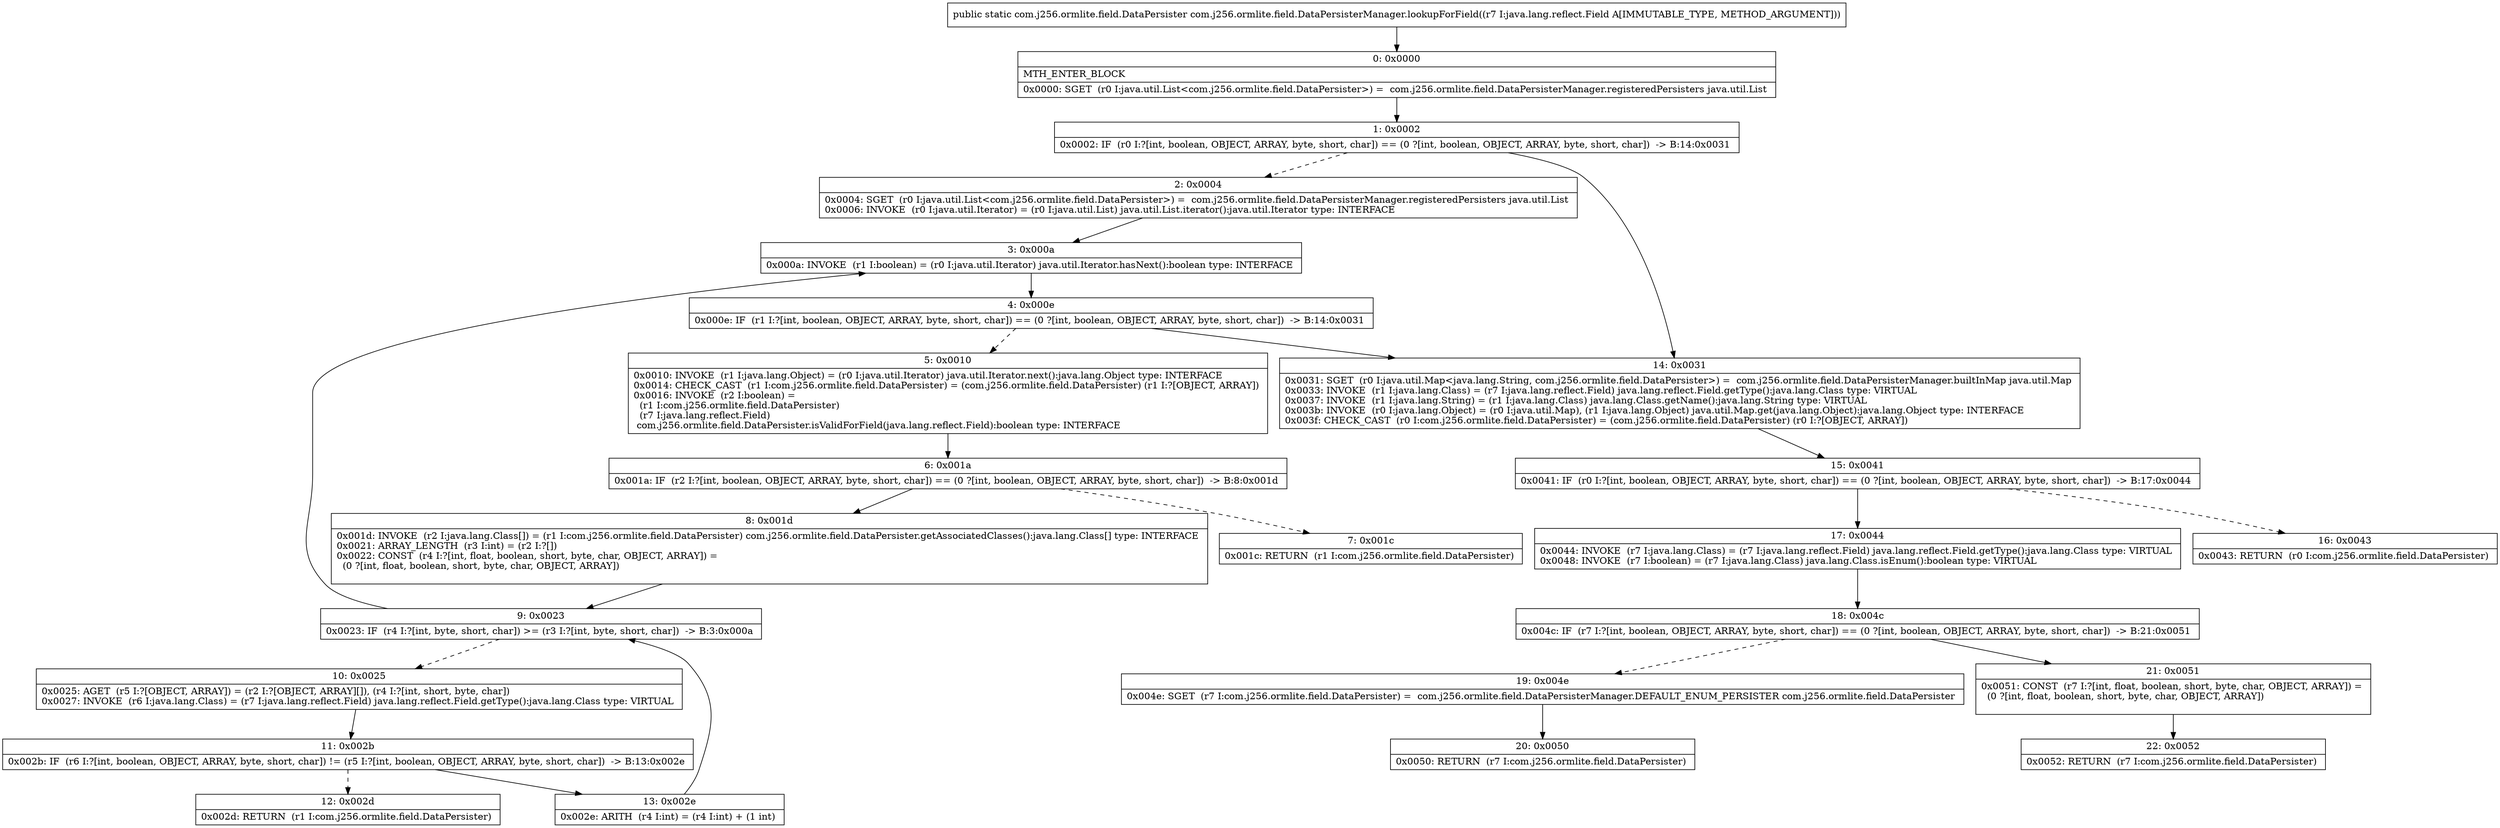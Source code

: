 digraph "CFG forcom.j256.ormlite.field.DataPersisterManager.lookupForField(Ljava\/lang\/reflect\/Field;)Lcom\/j256\/ormlite\/field\/DataPersister;" {
Node_0 [shape=record,label="{0\:\ 0x0000|MTH_ENTER_BLOCK\l|0x0000: SGET  (r0 I:java.util.List\<com.j256.ormlite.field.DataPersister\>) =  com.j256.ormlite.field.DataPersisterManager.registeredPersisters java.util.List \l}"];
Node_1 [shape=record,label="{1\:\ 0x0002|0x0002: IF  (r0 I:?[int, boolean, OBJECT, ARRAY, byte, short, char]) == (0 ?[int, boolean, OBJECT, ARRAY, byte, short, char])  \-\> B:14:0x0031 \l}"];
Node_2 [shape=record,label="{2\:\ 0x0004|0x0004: SGET  (r0 I:java.util.List\<com.j256.ormlite.field.DataPersister\>) =  com.j256.ormlite.field.DataPersisterManager.registeredPersisters java.util.List \l0x0006: INVOKE  (r0 I:java.util.Iterator) = (r0 I:java.util.List) java.util.List.iterator():java.util.Iterator type: INTERFACE \l}"];
Node_3 [shape=record,label="{3\:\ 0x000a|0x000a: INVOKE  (r1 I:boolean) = (r0 I:java.util.Iterator) java.util.Iterator.hasNext():boolean type: INTERFACE \l}"];
Node_4 [shape=record,label="{4\:\ 0x000e|0x000e: IF  (r1 I:?[int, boolean, OBJECT, ARRAY, byte, short, char]) == (0 ?[int, boolean, OBJECT, ARRAY, byte, short, char])  \-\> B:14:0x0031 \l}"];
Node_5 [shape=record,label="{5\:\ 0x0010|0x0010: INVOKE  (r1 I:java.lang.Object) = (r0 I:java.util.Iterator) java.util.Iterator.next():java.lang.Object type: INTERFACE \l0x0014: CHECK_CAST  (r1 I:com.j256.ormlite.field.DataPersister) = (com.j256.ormlite.field.DataPersister) (r1 I:?[OBJECT, ARRAY]) \l0x0016: INVOKE  (r2 I:boolean) = \l  (r1 I:com.j256.ormlite.field.DataPersister)\l  (r7 I:java.lang.reflect.Field)\l com.j256.ormlite.field.DataPersister.isValidForField(java.lang.reflect.Field):boolean type: INTERFACE \l}"];
Node_6 [shape=record,label="{6\:\ 0x001a|0x001a: IF  (r2 I:?[int, boolean, OBJECT, ARRAY, byte, short, char]) == (0 ?[int, boolean, OBJECT, ARRAY, byte, short, char])  \-\> B:8:0x001d \l}"];
Node_7 [shape=record,label="{7\:\ 0x001c|0x001c: RETURN  (r1 I:com.j256.ormlite.field.DataPersister) \l}"];
Node_8 [shape=record,label="{8\:\ 0x001d|0x001d: INVOKE  (r2 I:java.lang.Class[]) = (r1 I:com.j256.ormlite.field.DataPersister) com.j256.ormlite.field.DataPersister.getAssociatedClasses():java.lang.Class[] type: INTERFACE \l0x0021: ARRAY_LENGTH  (r3 I:int) = (r2 I:?[]) \l0x0022: CONST  (r4 I:?[int, float, boolean, short, byte, char, OBJECT, ARRAY]) = \l  (0 ?[int, float, boolean, short, byte, char, OBJECT, ARRAY])\l \l}"];
Node_9 [shape=record,label="{9\:\ 0x0023|0x0023: IF  (r4 I:?[int, byte, short, char]) \>= (r3 I:?[int, byte, short, char])  \-\> B:3:0x000a \l}"];
Node_10 [shape=record,label="{10\:\ 0x0025|0x0025: AGET  (r5 I:?[OBJECT, ARRAY]) = (r2 I:?[OBJECT, ARRAY][]), (r4 I:?[int, short, byte, char]) \l0x0027: INVOKE  (r6 I:java.lang.Class) = (r7 I:java.lang.reflect.Field) java.lang.reflect.Field.getType():java.lang.Class type: VIRTUAL \l}"];
Node_11 [shape=record,label="{11\:\ 0x002b|0x002b: IF  (r6 I:?[int, boolean, OBJECT, ARRAY, byte, short, char]) != (r5 I:?[int, boolean, OBJECT, ARRAY, byte, short, char])  \-\> B:13:0x002e \l}"];
Node_12 [shape=record,label="{12\:\ 0x002d|0x002d: RETURN  (r1 I:com.j256.ormlite.field.DataPersister) \l}"];
Node_13 [shape=record,label="{13\:\ 0x002e|0x002e: ARITH  (r4 I:int) = (r4 I:int) + (1 int) \l}"];
Node_14 [shape=record,label="{14\:\ 0x0031|0x0031: SGET  (r0 I:java.util.Map\<java.lang.String, com.j256.ormlite.field.DataPersister\>) =  com.j256.ormlite.field.DataPersisterManager.builtInMap java.util.Map \l0x0033: INVOKE  (r1 I:java.lang.Class) = (r7 I:java.lang.reflect.Field) java.lang.reflect.Field.getType():java.lang.Class type: VIRTUAL \l0x0037: INVOKE  (r1 I:java.lang.String) = (r1 I:java.lang.Class) java.lang.Class.getName():java.lang.String type: VIRTUAL \l0x003b: INVOKE  (r0 I:java.lang.Object) = (r0 I:java.util.Map), (r1 I:java.lang.Object) java.util.Map.get(java.lang.Object):java.lang.Object type: INTERFACE \l0x003f: CHECK_CAST  (r0 I:com.j256.ormlite.field.DataPersister) = (com.j256.ormlite.field.DataPersister) (r0 I:?[OBJECT, ARRAY]) \l}"];
Node_15 [shape=record,label="{15\:\ 0x0041|0x0041: IF  (r0 I:?[int, boolean, OBJECT, ARRAY, byte, short, char]) == (0 ?[int, boolean, OBJECT, ARRAY, byte, short, char])  \-\> B:17:0x0044 \l}"];
Node_16 [shape=record,label="{16\:\ 0x0043|0x0043: RETURN  (r0 I:com.j256.ormlite.field.DataPersister) \l}"];
Node_17 [shape=record,label="{17\:\ 0x0044|0x0044: INVOKE  (r7 I:java.lang.Class) = (r7 I:java.lang.reflect.Field) java.lang.reflect.Field.getType():java.lang.Class type: VIRTUAL \l0x0048: INVOKE  (r7 I:boolean) = (r7 I:java.lang.Class) java.lang.Class.isEnum():boolean type: VIRTUAL \l}"];
Node_18 [shape=record,label="{18\:\ 0x004c|0x004c: IF  (r7 I:?[int, boolean, OBJECT, ARRAY, byte, short, char]) == (0 ?[int, boolean, OBJECT, ARRAY, byte, short, char])  \-\> B:21:0x0051 \l}"];
Node_19 [shape=record,label="{19\:\ 0x004e|0x004e: SGET  (r7 I:com.j256.ormlite.field.DataPersister) =  com.j256.ormlite.field.DataPersisterManager.DEFAULT_ENUM_PERSISTER com.j256.ormlite.field.DataPersister \l}"];
Node_20 [shape=record,label="{20\:\ 0x0050|0x0050: RETURN  (r7 I:com.j256.ormlite.field.DataPersister) \l}"];
Node_21 [shape=record,label="{21\:\ 0x0051|0x0051: CONST  (r7 I:?[int, float, boolean, short, byte, char, OBJECT, ARRAY]) = \l  (0 ?[int, float, boolean, short, byte, char, OBJECT, ARRAY])\l \l}"];
Node_22 [shape=record,label="{22\:\ 0x0052|0x0052: RETURN  (r7 I:com.j256.ormlite.field.DataPersister) \l}"];
MethodNode[shape=record,label="{public static com.j256.ormlite.field.DataPersister com.j256.ormlite.field.DataPersisterManager.lookupForField((r7 I:java.lang.reflect.Field A[IMMUTABLE_TYPE, METHOD_ARGUMENT])) }"];
MethodNode -> Node_0;
Node_0 -> Node_1;
Node_1 -> Node_2[style=dashed];
Node_1 -> Node_14;
Node_2 -> Node_3;
Node_3 -> Node_4;
Node_4 -> Node_5[style=dashed];
Node_4 -> Node_14;
Node_5 -> Node_6;
Node_6 -> Node_7[style=dashed];
Node_6 -> Node_8;
Node_8 -> Node_9;
Node_9 -> Node_3;
Node_9 -> Node_10[style=dashed];
Node_10 -> Node_11;
Node_11 -> Node_12[style=dashed];
Node_11 -> Node_13;
Node_13 -> Node_9;
Node_14 -> Node_15;
Node_15 -> Node_16[style=dashed];
Node_15 -> Node_17;
Node_17 -> Node_18;
Node_18 -> Node_19[style=dashed];
Node_18 -> Node_21;
Node_19 -> Node_20;
Node_21 -> Node_22;
}

